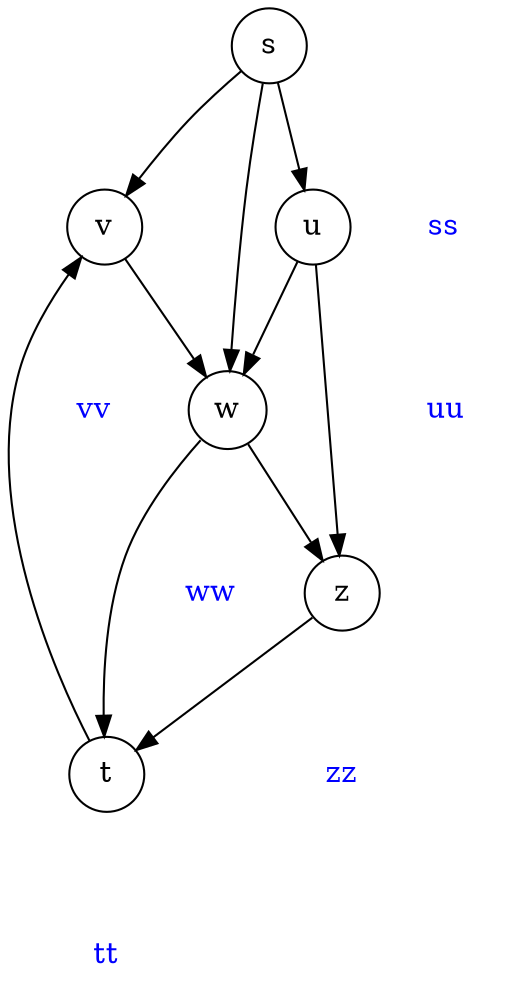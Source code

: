 digraph G {
  node [shape=circle, texmode="math"];
  edge [label=" ", lblstyle=auto, topath="bend left"];

  s -> v [texlbl="$7$", topath="bend right"];
  s -> w [texlbl="$3$"];
  s -> u [texlbl="$5$"];
  v -> w [texlbl="$1$"];
  u -> w [texlbl="$1$"];
  u -> z [texlbl="$2$"];
  w -> t [texlbl="$1$"];
  w -> z [texlbl="$3$", topath="bend right"];
  z -> t [texlbl="$5$"];
  t -> v [texlbl="$3$"];

  node [shape=none, color=blue, fontcolor=blue];
  edge [style=invis, len=0.2];
  s -> ss;
  u -> uu;
  v -> vv;
  t -> tt;
  z -> zz;
  w -> ww;
  ss [texlbl="\color{blue}2"]
  uu [texlbl="\color{blue}4"]
  vv [texlbl="\color{blue}4"]
  tt [texlbl="\color{blue}3"]
  zz [texlbl="\color{blue}4"]
  ww [texlbl="\color{blue}3"]
}
